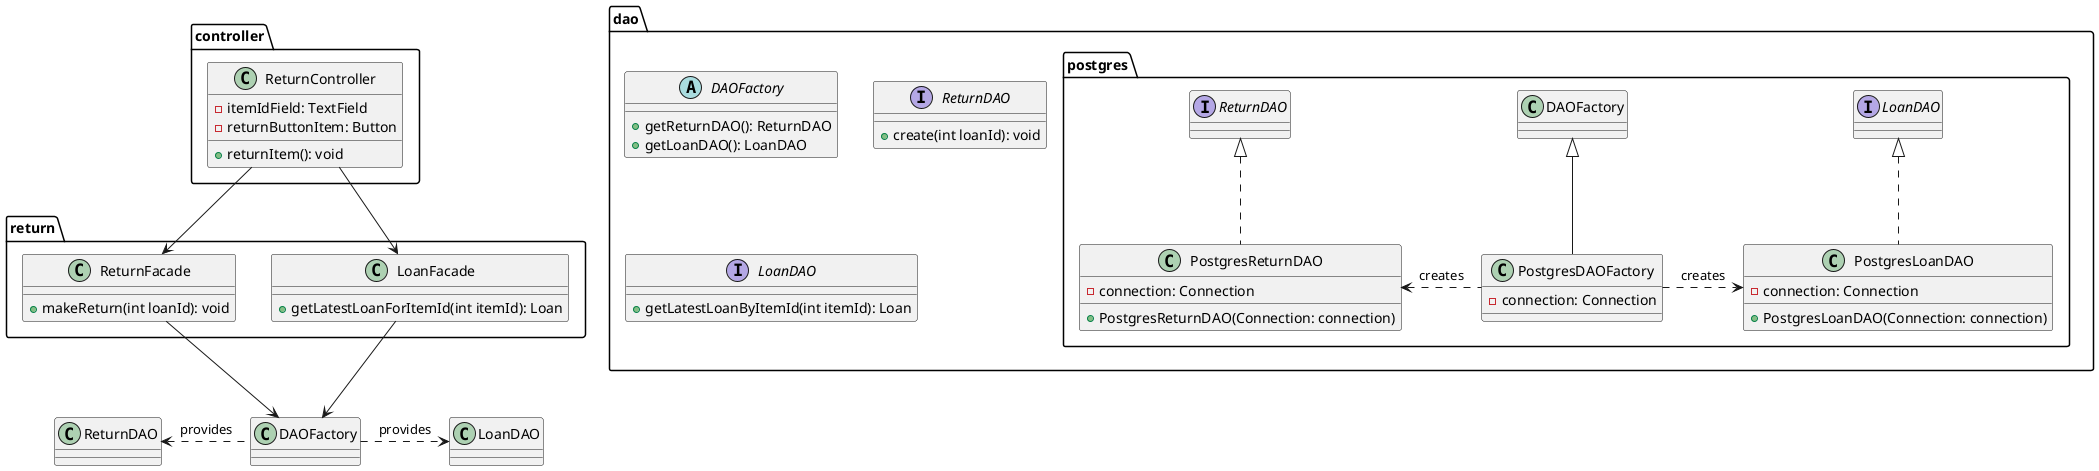 @startuml

package controller {

  class ReturnController {
    -itemIdField: TextField
    -returnButtonItem: Button
    +returnItem(): void
  }

}

package return {

  class ReturnFacade {
    +makeReturn(int loanId): void
  }

  class LoanFacade {
    +getLatestLoanForItemId(int itemId): Loan
  }
}

package dao {

  abstract class DAOFactory {
    +getReturnDAO(): ReturnDAO
    +getLoanDAO(): LoanDAO
  }

  interface ReturnDAO {
    +create(int loanId): void
  }

  interface LoanDAO {
    +getLatestLoanByItemId(int itemId): Loan
  }

  package postgres {

    class PostgresReturnDAO implements ReturnDAO {
      -connection: Connection
      +PostgresReturnDAO(Connection: connection)
    }

    class PostgresDAOFactory extends DAOFactory {
      -connection: Connection
    }

    class PostgresLoanDAO implements LoanDAO {
      -connection: Connection
      +PostgresLoanDAO(Connection: connection)
    }

  }

}

PostgresDAOFactory .left> PostgresReturnDAO : "creates"
DAOFactory .left> ReturnDAO : "provides"
PostgresDAOFactory .right> PostgresLoanDAO : "creates"
DAOFactory .right> LoanDAO : "provides"

' Inter-packages relations

ReturnFacade -down-> DAOFactory
LoanFacade -down-> DAOFactory
ReturnController --> ReturnFacade
ReturnController --> LoanFacade

@enduml